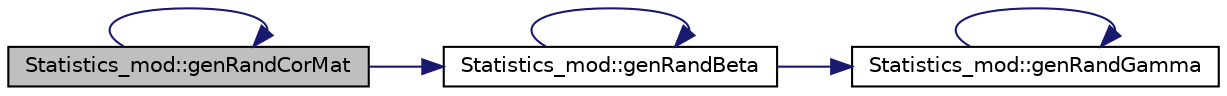 digraph "Statistics_mod::genRandCorMat"
{
 // LATEX_PDF_SIZE
  edge [fontname="Helvetica",fontsize="10",labelfontname="Helvetica",labelfontsize="10"];
  node [fontname="Helvetica",fontsize="10",shape=record];
  rankdir="LR";
  Node1 [label="Statistics_mod::genRandCorMat",height=0.2,width=0.4,color="black", fillcolor="grey75", style="filled", fontcolor="black",tooltip="Return a random correlation matrix, sample correlation matrices RandCorMat from a distribution propor..."];
  Node1 -> Node2 [color="midnightblue",fontsize="10",style="solid",fontname="Helvetica"];
  Node2 [label="Statistics_mod::genRandBeta",height=0.2,width=0.4,color="black", fillcolor="white", style="filled",URL="$namespaceStatistics__mod.html#a9e32380f02dbc037517b4ce621a63109",tooltip="Return a random Beta-distributed variable."];
  Node2 -> Node2 [color="midnightblue",fontsize="10",style="solid",fontname="Helvetica"];
  Node2 -> Node3 [color="midnightblue",fontsize="10",style="solid",fontname="Helvetica"];
  Node3 [label="Statistics_mod::genRandGamma",height=0.2,width=0.4,color="black", fillcolor="white", style="filled",URL="$namespaceStatistics__mod.html#a849255d41dd4ce2b35b247f27128b4cf",tooltip="Return a Gamma-distributed random number, following the prescription in the GSL library."];
  Node3 -> Node3 [color="midnightblue",fontsize="10",style="solid",fontname="Helvetica"];
  Node1 -> Node1 [color="midnightblue",fontsize="10",style="solid",fontname="Helvetica"];
}
